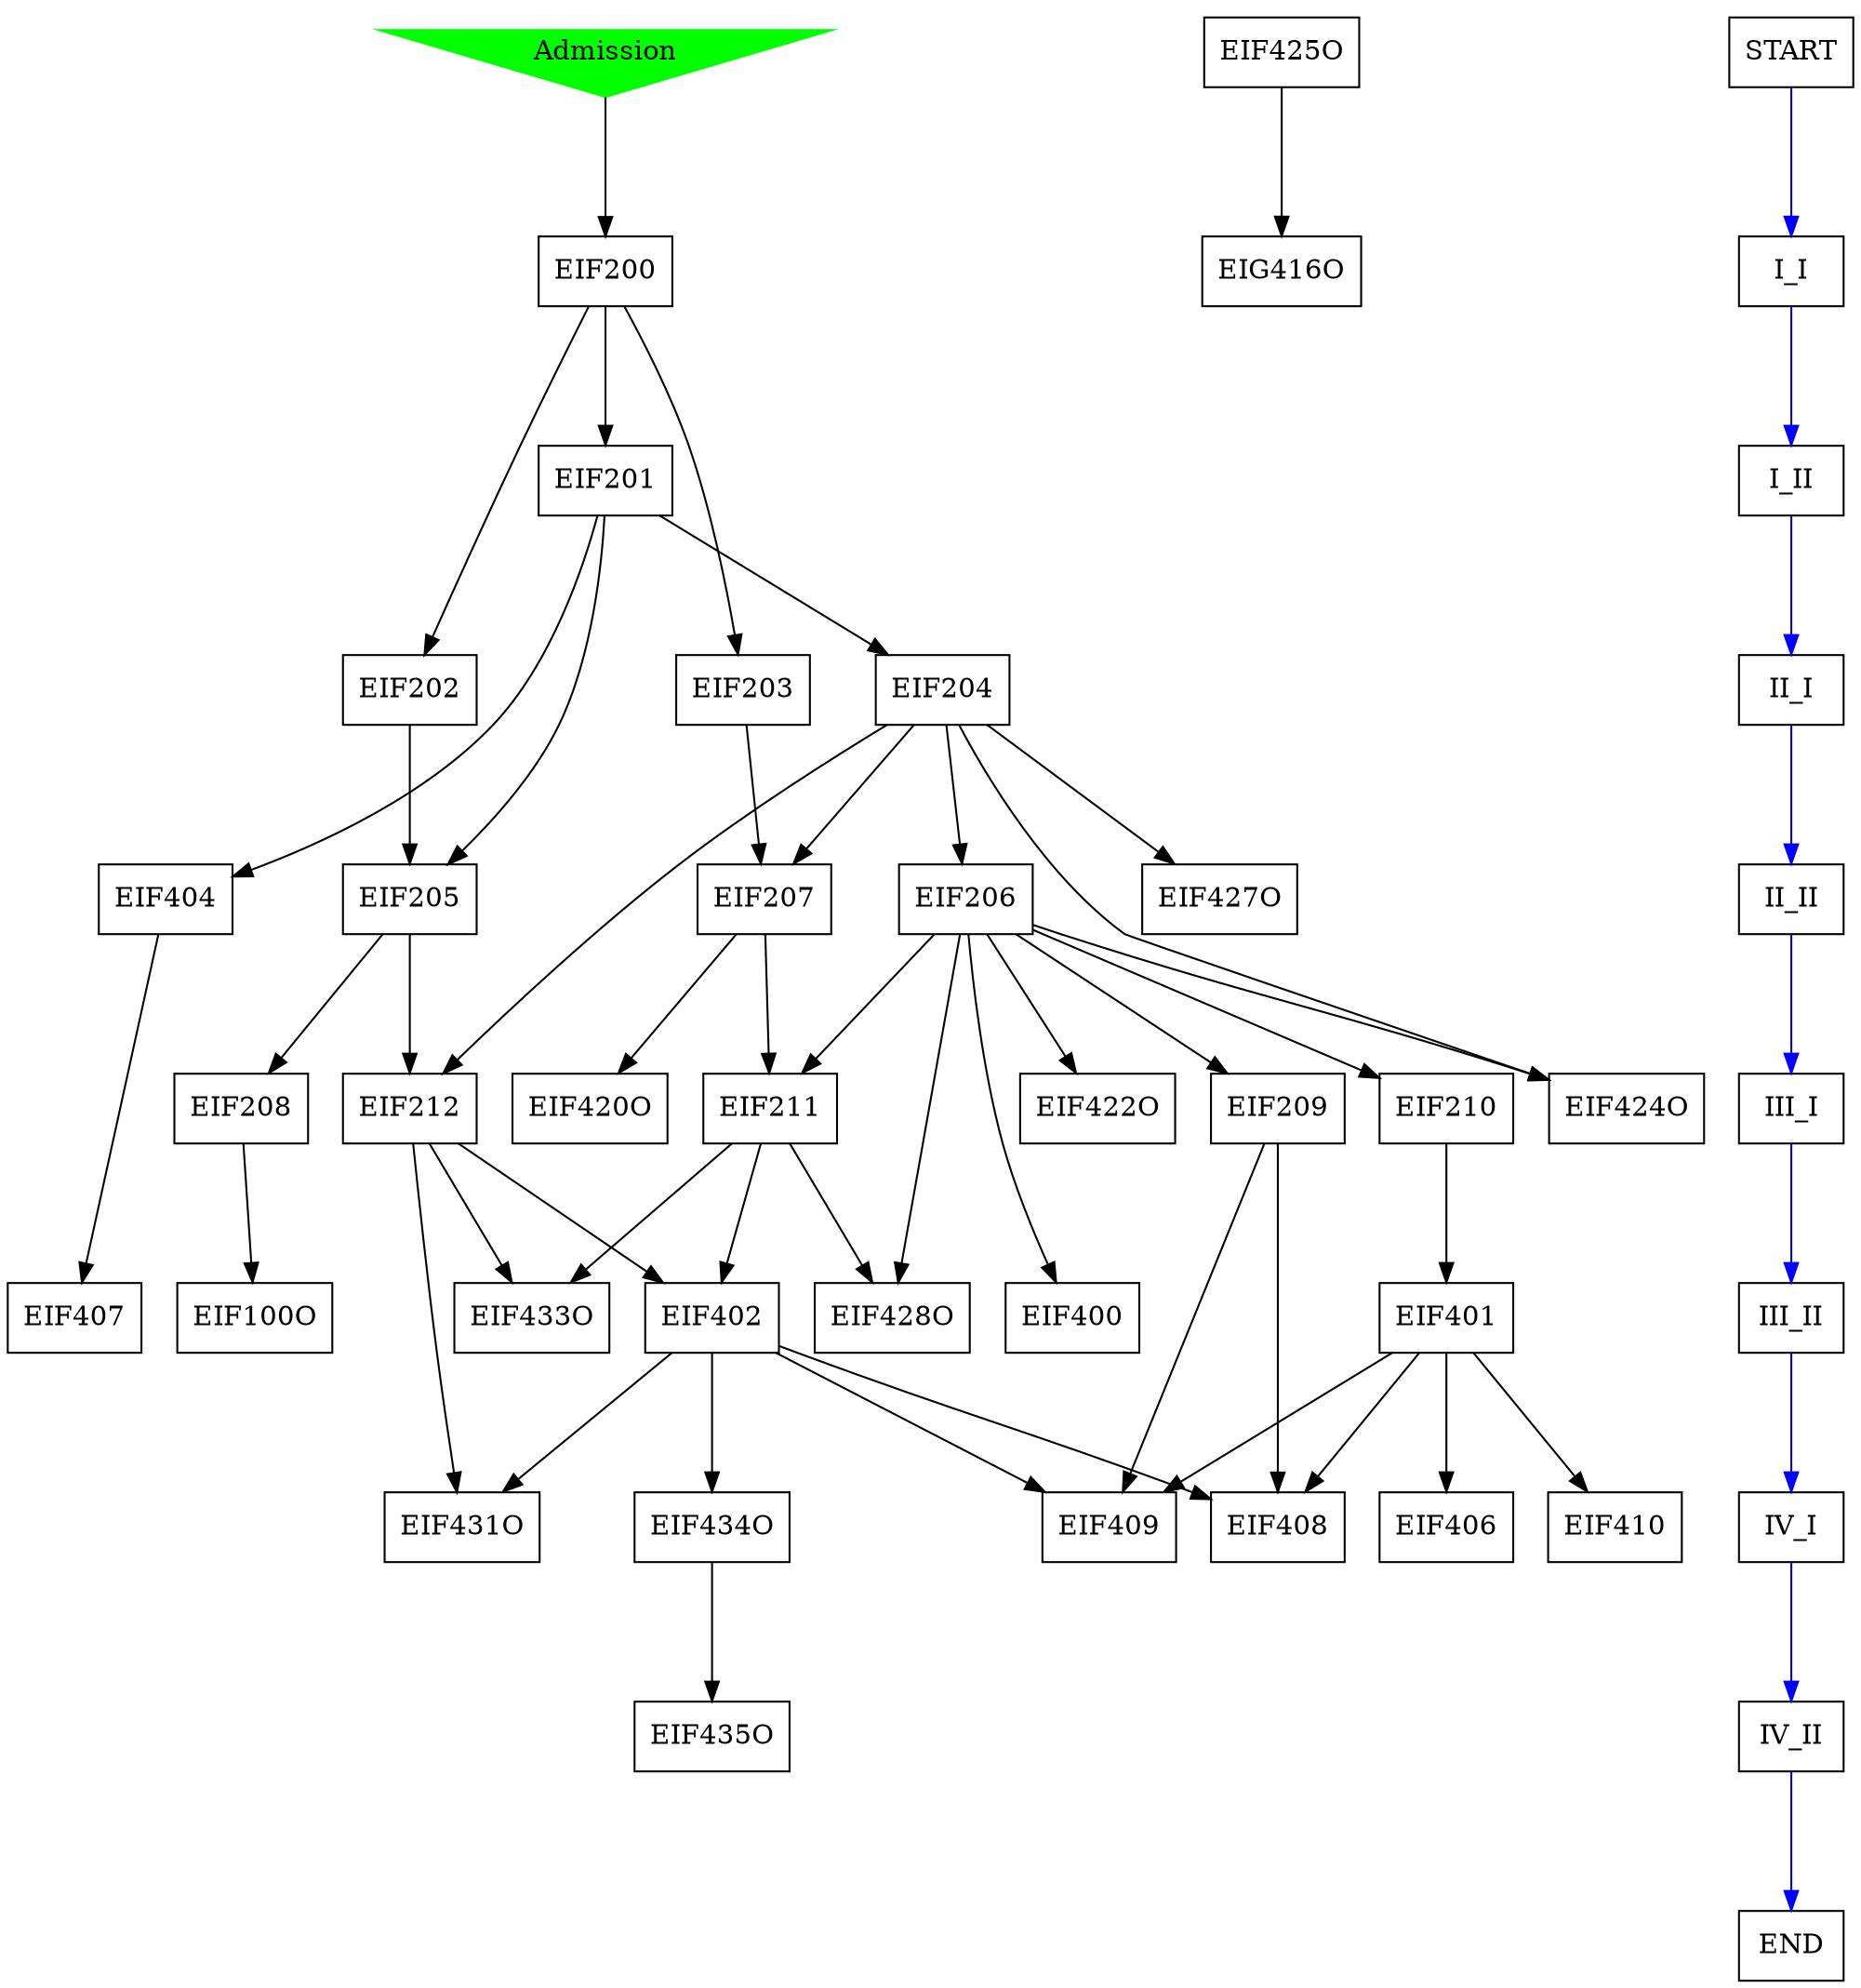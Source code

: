 digraph Plan {
    node [shape="box", nodesep=2];
    Admission [shape="invtriangle", color="green", style="filled"];
    ranksep = 1;
    { rank=same; Admission }

    Admission -> EIF200;
    { rank=same; EIF200 };
    EIF200 -> EIF201;
    { rank=same; EIF201 };
    EIF201 -> EIF204;
    EIF200 -> EIF202;
    EIF200 -> EIF203;
    { rank=same; EIF204,EIF202,EIF203 };
    EIF204 -> EIF206;
    EIF203 -> EIF207;
    EIF204 -> EIF207;
    EIF201 -> EIF205;
    EIF202 -> EIF205;
    EIF201 -> EIF404;
    { rank=same; EIF206,EIF207,EIF207,EIF205,EIF205,EIF404 };
    EIF206 -> EIF209;
    EIF206 -> EIF210;
    EIF206 -> EIF211;
    EIF207 -> EIF211;
    EIF204 -> EIF212;
    EIF205 -> EIF212;
    EIF205 -> EIF208;
    { rank=same; EIF209,EIF210,EIF211,EIF211,EIF212,EIF212,EIF208 };
    EIF206 -> EIF400;
    EIF210 -> EIF401;
    EIF212 -> EIF402;
    EIF211 -> EIF402;
    EIF404 -> EIF407;
    { rank=same; EIF400,EIF401,EIF402,EIF402,EIF407 };
    EIF401 -> EIF406;
    { rank=same; EIF406 };
    EIF209 -> EIF408;
    EIF401 -> EIF408;
    EIF402 -> EIF408;
    EIF209 -> EIF409;
    EIF401 -> EIF409;
    EIF402 -> EIF409;
    EIF401 -> EIF410;
    { rank=same; EIF408,EIF408,EIF408,EIF409,EIF409,EIF409,EIF410 };
    EIF208 -> EIF100O;
    EIF207 -> EIF420O;
    EIF206 -> EIF422O;
    EIF204 -> EIF424O;
    EIF206 -> EIF424O;
    EIF204 -> EIF427O;
    EIF206 -> EIF428O;
    EIF211 -> EIF428O;
    EIF212 -> EIF431O;
    EIF402 -> EIF431O;
    EIF212 -> EIF433O;
    EIF211 -> EIF433O;
    EIF402 -> EIF434O;
    EIF434O -> EIF435O;
    EIF425O -> EIG416O;
    START -> I_I -> I_II -> II_I -> II_II -> III_I -> III_II -> IV_I -> IV_II -> END [color="blue", style="filled"];
}

